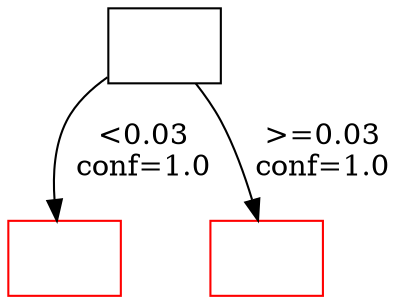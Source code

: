 digraph mediationTree{
8739140495029[label="",shape=box, color=black, image="./imgs/8739140495029.png"]8739140495029->8739141404907[label="<0.03
 conf=1.0 "]
8739141404907[label="",shape=box, color=red,image="./imgs/8739141404907.png"]8739140495029->8739140528746[label=">=0.03
 conf=1.0 "]
8739140528746[label="",shape=box, color=red,image="./imgs/8739140528746.png"]
}